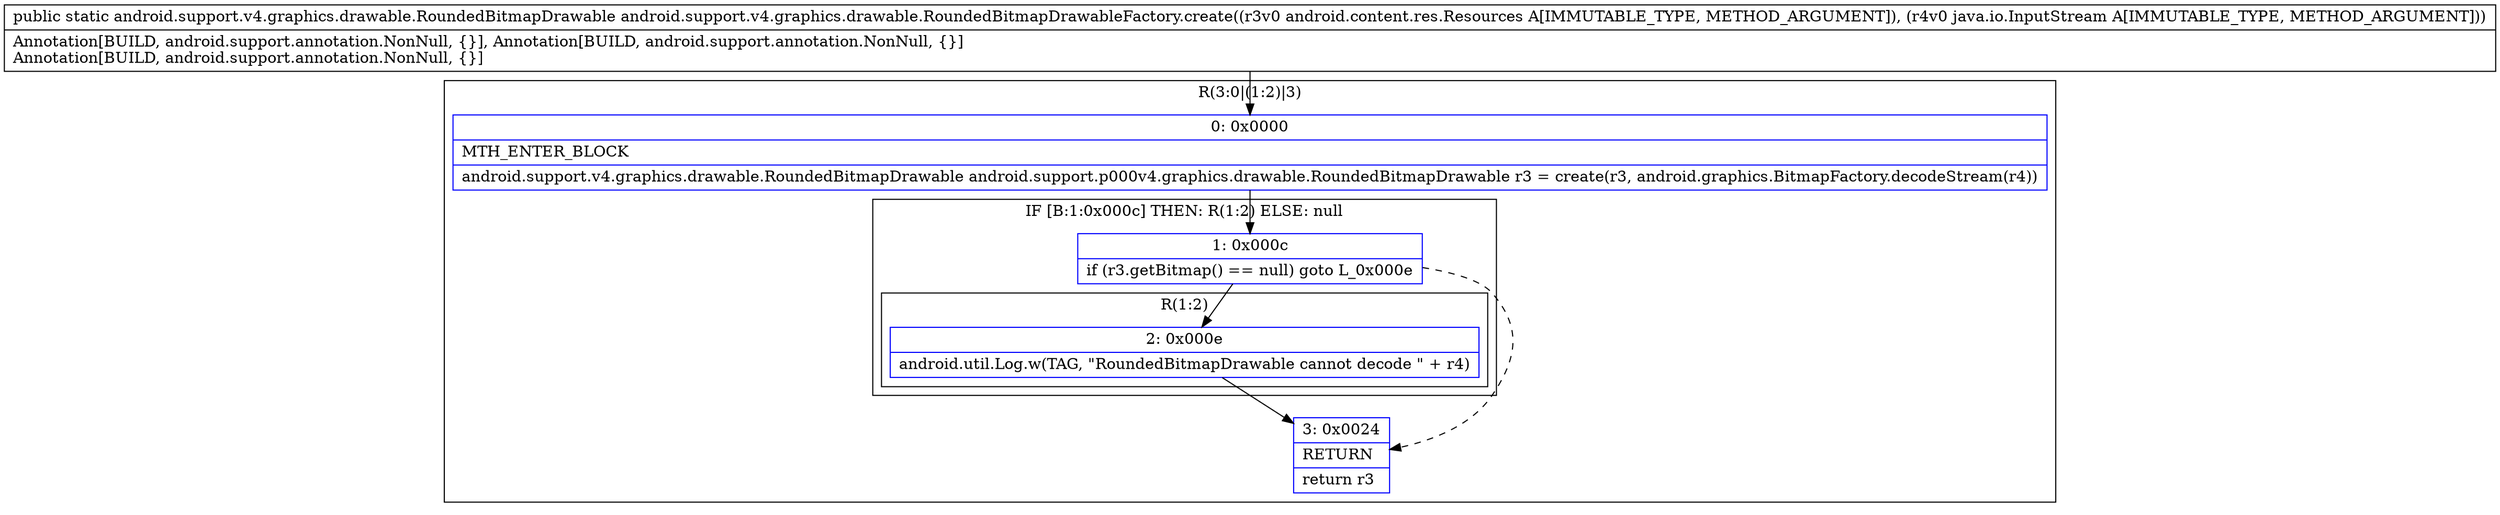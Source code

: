 digraph "CFG forandroid.support.v4.graphics.drawable.RoundedBitmapDrawableFactory.create(Landroid\/content\/res\/Resources;Ljava\/io\/InputStream;)Landroid\/support\/v4\/graphics\/drawable\/RoundedBitmapDrawable;" {
subgraph cluster_Region_703429254 {
label = "R(3:0|(1:2)|3)";
node [shape=record,color=blue];
Node_0 [shape=record,label="{0\:\ 0x0000|MTH_ENTER_BLOCK\l|android.support.v4.graphics.drawable.RoundedBitmapDrawable android.support.p000v4.graphics.drawable.RoundedBitmapDrawable r3 = create(r3, android.graphics.BitmapFactory.decodeStream(r4))\l}"];
subgraph cluster_IfRegion_499691189 {
label = "IF [B:1:0x000c] THEN: R(1:2) ELSE: null";
node [shape=record,color=blue];
Node_1 [shape=record,label="{1\:\ 0x000c|if (r3.getBitmap() == null) goto L_0x000e\l}"];
subgraph cluster_Region_1578492589 {
label = "R(1:2)";
node [shape=record,color=blue];
Node_2 [shape=record,label="{2\:\ 0x000e|android.util.Log.w(TAG, \"RoundedBitmapDrawable cannot decode \" + r4)\l}"];
}
}
Node_3 [shape=record,label="{3\:\ 0x0024|RETURN\l|return r3\l}"];
}
MethodNode[shape=record,label="{public static android.support.v4.graphics.drawable.RoundedBitmapDrawable android.support.v4.graphics.drawable.RoundedBitmapDrawableFactory.create((r3v0 android.content.res.Resources A[IMMUTABLE_TYPE, METHOD_ARGUMENT]), (r4v0 java.io.InputStream A[IMMUTABLE_TYPE, METHOD_ARGUMENT]))  | Annotation[BUILD, android.support.annotation.NonNull, \{\}], Annotation[BUILD, android.support.annotation.NonNull, \{\}]\lAnnotation[BUILD, android.support.annotation.NonNull, \{\}]\l}"];
MethodNode -> Node_0;
Node_0 -> Node_1;
Node_1 -> Node_2;
Node_1 -> Node_3[style=dashed];
Node_2 -> Node_3;
}

